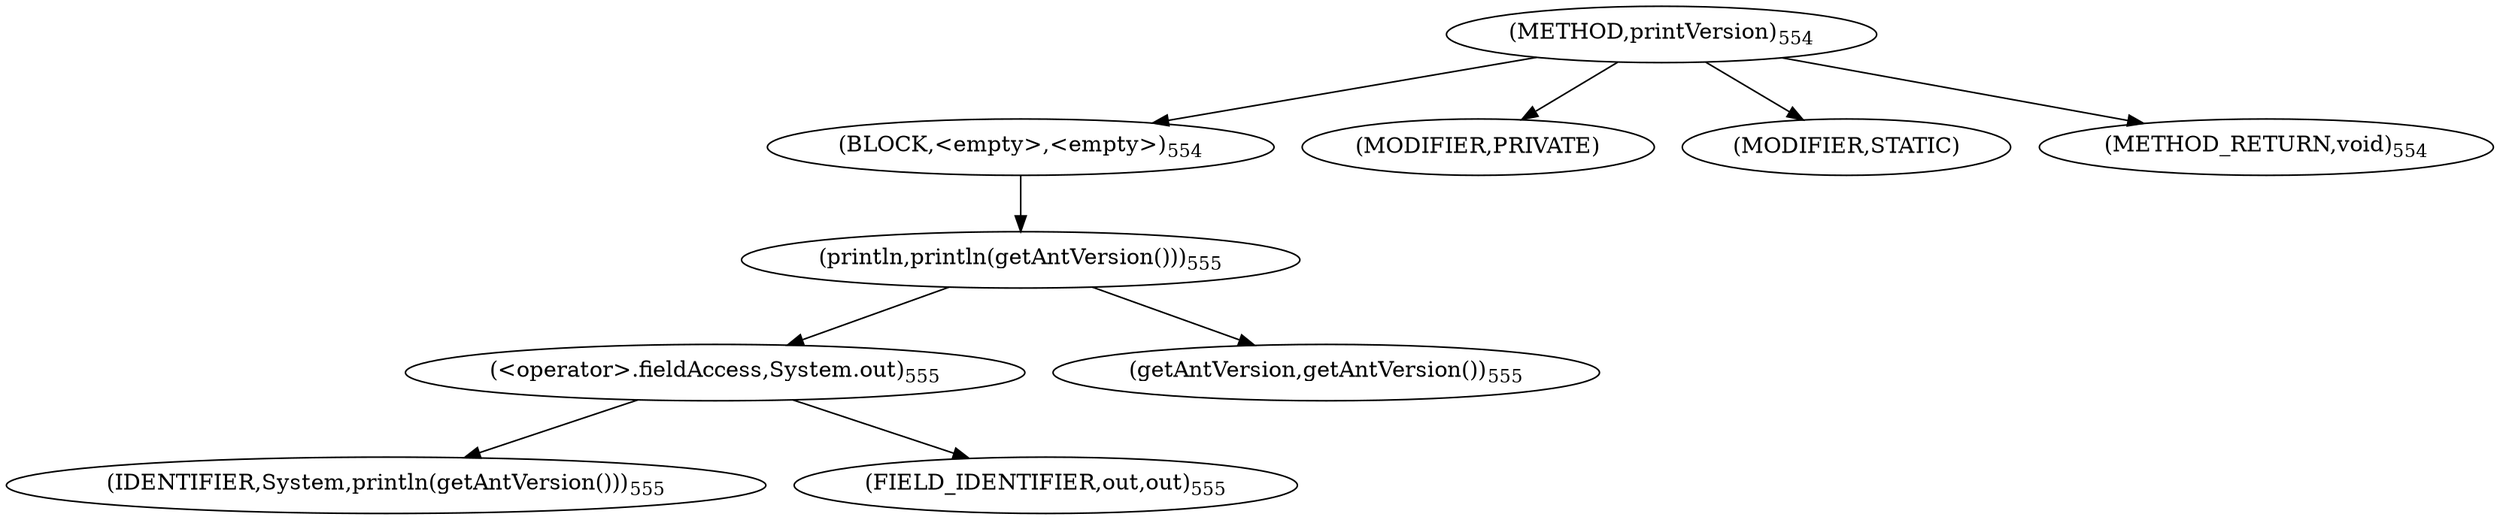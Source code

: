 digraph "printVersion" {  
"1459" [label = <(METHOD,printVersion)<SUB>554</SUB>> ]
"1460" [label = <(BLOCK,&lt;empty&gt;,&lt;empty&gt;)<SUB>554</SUB>> ]
"1461" [label = <(println,println(getAntVersion()))<SUB>555</SUB>> ]
"1462" [label = <(&lt;operator&gt;.fieldAccess,System.out)<SUB>555</SUB>> ]
"1463" [label = <(IDENTIFIER,System,println(getAntVersion()))<SUB>555</SUB>> ]
"1464" [label = <(FIELD_IDENTIFIER,out,out)<SUB>555</SUB>> ]
"1465" [label = <(getAntVersion,getAntVersion())<SUB>555</SUB>> ]
"1466" [label = <(MODIFIER,PRIVATE)> ]
"1467" [label = <(MODIFIER,STATIC)> ]
"1468" [label = <(METHOD_RETURN,void)<SUB>554</SUB>> ]
  "1459" -> "1460" 
  "1459" -> "1466" 
  "1459" -> "1467" 
  "1459" -> "1468" 
  "1460" -> "1461" 
  "1461" -> "1462" 
  "1461" -> "1465" 
  "1462" -> "1463" 
  "1462" -> "1464" 
}
